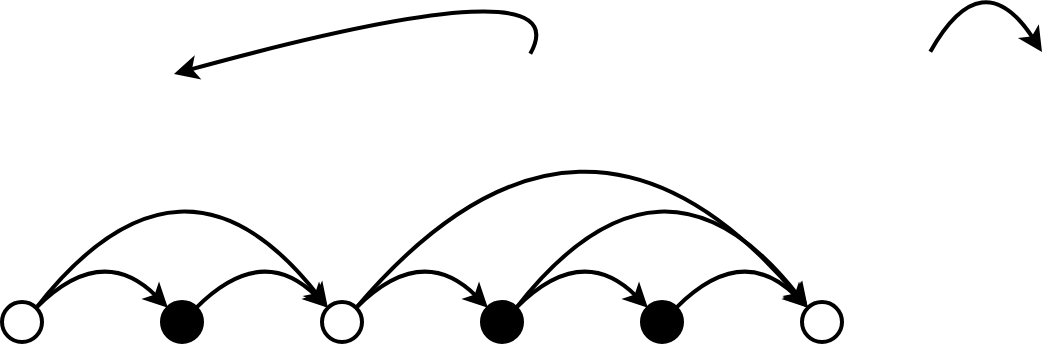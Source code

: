 <mxfile version="24.7.10">
  <diagram name="Page-1" id="zdLS6XzUSG3x8lp1yBCd">
    <mxGraphModel dx="989" dy="580" grid="1" gridSize="10" guides="1" tooltips="1" connect="1" arrows="1" fold="1" page="1" pageScale="1" pageWidth="827" pageHeight="1169" background="none" math="0" shadow="0">
      <root>
        <mxCell id="0" />
        <mxCell id="1" parent="0" />
        <mxCell id="3nH2F0Kgi0OkO7_tEUe0-11" value="" style="ellipse;whiteSpace=wrap;html=1;aspect=fixed;strokeWidth=2;" vertex="1" parent="1">
          <mxGeometry x="170" y="210" width="20" height="20" as="geometry" />
        </mxCell>
        <mxCell id="3nH2F0Kgi0OkO7_tEUe0-12" value="" style="ellipse;whiteSpace=wrap;html=1;aspect=fixed;strokeWidth=2;fillColor=#000000;" vertex="1" parent="1">
          <mxGeometry x="250" y="210" width="20" height="20" as="geometry" />
        </mxCell>
        <mxCell id="3nH2F0Kgi0OkO7_tEUe0-13" value="" style="ellipse;whiteSpace=wrap;html=1;aspect=fixed;strokeWidth=2;" vertex="1" parent="1">
          <mxGeometry x="330" y="210" width="20" height="20" as="geometry" />
        </mxCell>
        <mxCell id="3nH2F0Kgi0OkO7_tEUe0-22" value="" style="curved=1;endArrow=classic;html=1;rounded=0;exitX=1;exitY=0;exitDx=0;exitDy=0;entryX=0;entryY=0;entryDx=0;entryDy=0;strokeWidth=2;" edge="1" parent="1" target="3nH2F0Kgi0OkO7_tEUe0-15">
          <mxGeometry width="50" height="50" relative="1" as="geometry">
            <mxPoint x="634.142" y="84.858" as="sourcePoint" />
            <mxPoint x="690" y="85" as="targetPoint" />
            <Array as="points">
              <mxPoint x="660" y="39" />
            </Array>
          </mxGeometry>
        </mxCell>
        <mxCell id="3nH2F0Kgi0OkO7_tEUe0-25" value="" style="curved=1;endArrow=classic;html=1;rounded=0;exitX=1;exitY=0;exitDx=0;exitDy=0;entryX=0;entryY=0;entryDx=0;entryDy=0;strokeWidth=2;" edge="1" parent="1" source="3nH2F0Kgi0OkO7_tEUe0-11" target="3nH2F0Kgi0OkO7_tEUe0-13">
          <mxGeometry width="50" height="50" relative="1" as="geometry">
            <mxPoint x="254" y="-4" as="sourcePoint" />
            <mxPoint x="306" y="-4" as="targetPoint" />
            <Array as="points">
              <mxPoint x="260" y="120" />
            </Array>
          </mxGeometry>
        </mxCell>
        <mxCell id="3nH2F0Kgi0OkO7_tEUe0-27" value="" style="curved=1;endArrow=classic;html=1;rounded=0;exitX=1;exitY=0;exitDx=0;exitDy=0;entryX=0;entryY=0;entryDx=0;entryDy=0;strokeWidth=2;" edge="1" parent="1" source="3nH2F0Kgi0OkO7_tEUe0-11" target="3nH2F0Kgi0OkO7_tEUe0-12">
          <mxGeometry width="50" height="50" relative="1" as="geometry">
            <mxPoint x="204" y="106" as="sourcePoint" />
            <mxPoint x="256" y="106" as="targetPoint" />
            <Array as="points">
              <mxPoint x="220" y="180" />
            </Array>
          </mxGeometry>
        </mxCell>
        <mxCell id="3nH2F0Kgi0OkO7_tEUe0-28" value="" style="curved=1;endArrow=classic;html=1;rounded=0;exitX=1;exitY=0;exitDx=0;exitDy=0;entryX=0;entryY=0;entryDx=0;entryDy=0;strokeWidth=2;" edge="1" parent="1" source="3nH2F0Kgi0OkO7_tEUe0-12" target="3nH2F0Kgi0OkO7_tEUe0-13">
          <mxGeometry width="50" height="50" relative="1" as="geometry">
            <mxPoint x="204" y="226" as="sourcePoint" />
            <mxPoint x="256" y="226" as="targetPoint" />
            <Array as="points">
              <mxPoint x="300" y="180" />
            </Array>
          </mxGeometry>
        </mxCell>
        <mxCell id="3nH2F0Kgi0OkO7_tEUe0-29" value="" style="curved=1;endArrow=classic;html=1;rounded=0;exitX=1;exitY=0;exitDx=0;exitDy=0;entryX=0;entryY=0;entryDx=0;entryDy=0;strokeWidth=2;" edge="1" parent="1" target="3nH2F0Kgi0OkO7_tEUe0-3">
          <mxGeometry width="50" height="50" relative="1" as="geometry">
            <mxPoint x="434.142" y="85.858" as="sourcePoint" />
            <mxPoint x="256" y="96" as="targetPoint" />
            <Array as="points">
              <mxPoint x="460" y="40" />
            </Array>
          </mxGeometry>
        </mxCell>
        <mxCell id="3nH2F0Kgi0OkO7_tEUe0-38" value="" style="ellipse;whiteSpace=wrap;html=1;aspect=fixed;strokeWidth=2;fillColor=#000000;" vertex="1" parent="1">
          <mxGeometry x="410" y="210" width="20" height="20" as="geometry" />
        </mxCell>
        <mxCell id="3nH2F0Kgi0OkO7_tEUe0-41" value="" style="curved=1;endArrow=classic;html=1;rounded=0;exitX=1;exitY=0;exitDx=0;exitDy=0;entryX=0;entryY=0;entryDx=0;entryDy=0;strokeWidth=2;" edge="1" parent="1" target="3nH2F0Kgi0OkO7_tEUe0-38">
          <mxGeometry width="50" height="50" relative="1" as="geometry">
            <mxPoint x="347.071" y="212.929" as="sourcePoint" />
            <mxPoint x="416" y="106" as="targetPoint" />
            <Array as="points">
              <mxPoint x="380" y="180" />
            </Array>
          </mxGeometry>
        </mxCell>
        <mxCell id="3nH2F0Kgi0OkO7_tEUe0-42" value="" style="curved=1;endArrow=classic;html=1;rounded=0;exitX=1;exitY=0;exitDx=0;exitDy=0;entryX=0;entryY=0;entryDx=0;entryDy=0;strokeWidth=2;" edge="1" parent="1" source="3nH2F0Kgi0OkO7_tEUe0-38">
          <mxGeometry width="50" height="50" relative="1" as="geometry">
            <mxPoint x="364" y="226" as="sourcePoint" />
            <mxPoint x="492.929" y="212.929" as="targetPoint" />
            <Array as="points">
              <mxPoint x="460" y="180" />
            </Array>
          </mxGeometry>
        </mxCell>
        <mxCell id="3nH2F0Kgi0OkO7_tEUe0-43" value="" style="ellipse;whiteSpace=wrap;html=1;aspect=fixed;strokeWidth=2;fillColor=#000000;" vertex="1" parent="1">
          <mxGeometry x="490" y="210" width="20" height="20" as="geometry" />
        </mxCell>
        <mxCell id="3nH2F0Kgi0OkO7_tEUe0-44" value="" style="ellipse;whiteSpace=wrap;html=1;aspect=fixed;strokeWidth=2;" vertex="1" parent="1">
          <mxGeometry x="570" y="210" width="20" height="20" as="geometry" />
        </mxCell>
        <mxCell id="3nH2F0Kgi0OkO7_tEUe0-45" value="" style="curved=1;endArrow=classic;html=1;rounded=0;exitX=1;exitY=0;exitDx=0;exitDy=0;entryX=0;entryY=0;entryDx=0;entryDy=0;strokeWidth=2;" edge="1" parent="1" source="3nH2F0Kgi0OkO7_tEUe0-43" target="3nH2F0Kgi0OkO7_tEUe0-44">
          <mxGeometry width="50" height="50" relative="1" as="geometry">
            <mxPoint x="437" y="223" as="sourcePoint" />
            <mxPoint x="502.929" y="222.929" as="targetPoint" />
            <Array as="points">
              <mxPoint x="540" y="180" />
            </Array>
          </mxGeometry>
        </mxCell>
        <mxCell id="3nH2F0Kgi0OkO7_tEUe0-46" value="" style="curved=1;endArrow=classic;html=1;rounded=0;entryX=0;entryY=0;entryDx=0;entryDy=0;strokeWidth=2;exitX=1;exitY=0;exitDx=0;exitDy=0;" edge="1" parent="1" source="3nH2F0Kgi0OkO7_tEUe0-38" target="3nH2F0Kgi0OkO7_tEUe0-44">
          <mxGeometry width="50" height="50" relative="1" as="geometry">
            <mxPoint x="430" y="210" as="sourcePoint" />
            <mxPoint x="570" y="193" as="targetPoint" />
            <Array as="points">
              <mxPoint x="500" y="120" />
            </Array>
          </mxGeometry>
        </mxCell>
        <mxCell id="3nH2F0Kgi0OkO7_tEUe0-47" value="" style="curved=1;endArrow=classic;html=1;rounded=0;entryX=0;entryY=0;entryDx=0;entryDy=0;strokeWidth=2;exitX=1;exitY=0;exitDx=0;exitDy=0;" edge="1" parent="1" source="3nH2F0Kgi0OkO7_tEUe0-13" target="3nH2F0Kgi0OkO7_tEUe0-44">
          <mxGeometry width="50" height="50" relative="1" as="geometry">
            <mxPoint x="390" y="143" as="sourcePoint" />
            <mxPoint x="536" y="143" as="targetPoint" />
            <Array as="points">
              <mxPoint x="460" y="80" />
            </Array>
          </mxGeometry>
        </mxCell>
      </root>
    </mxGraphModel>
  </diagram>
</mxfile>
